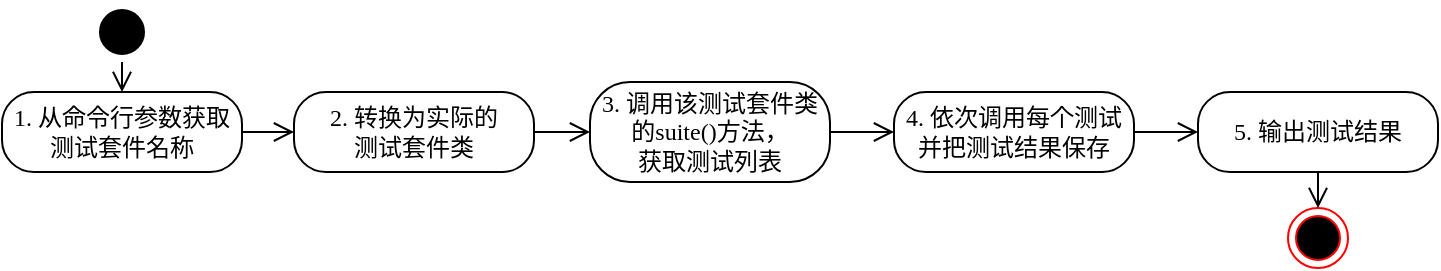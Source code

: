 <mxfile version="10.6.6" type="github"><diagram id="OHgAA4ZgMFPvwqiX71T0" name="Page-1"><mxGraphModel dx="1037" dy="447" grid="0" gridSize="10" guides="1" tooltips="1" connect="1" arrows="1" fold="1" page="1" pageScale="1" pageWidth="850" pageHeight="1100" math="0" shadow="0"><root><mxCell id="0"/><mxCell id="1" parent="0"/><mxCell id="t08AglkFLZ4zRsVI2LWJ-1" value="" style="ellipse;html=1;shape=startState;fillColor=#000000;strokeColor=#000000;fontFamily=SimSun;" parent="1" vertex="1"><mxGeometry x="158" y="150" width="30" height="30" as="geometry"/></mxCell><mxCell id="t08AglkFLZ4zRsVI2LWJ-2" value="" style="edgeStyle=orthogonalEdgeStyle;html=1;verticalAlign=bottom;endArrow=open;endSize=8;strokeColor=#000000;entryX=0.5;entryY=0;entryDx=0;entryDy=0;fontFamily=SimSun;" parent="1" source="t08AglkFLZ4zRsVI2LWJ-1" target="t08AglkFLZ4zRsVI2LWJ-3" edge="1"><mxGeometry relative="1" as="geometry"><mxPoint x="35" y="110" as="targetPoint"/><Array as="points"/></mxGeometry></mxCell><mxCell id="t08AglkFLZ4zRsVI2LWJ-3" value="1. 从命令行参数获取&lt;br&gt;测试套件名称&lt;br&gt;" style="rounded=1;whiteSpace=wrap;html=1;arcSize=40;fontColor=#000000;fillColor=#FFFFFF;strokeColor=#000000;fontFamily=SimSun;" parent="1" vertex="1"><mxGeometry x="113" y="195" width="120" height="40" as="geometry"/></mxCell><mxCell id="t08AglkFLZ4zRsVI2LWJ-4" value="" style="edgeStyle=orthogonalEdgeStyle;html=1;verticalAlign=bottom;endArrow=open;endSize=8;strokeColor=#000000;entryX=0;entryY=0.5;entryDx=0;entryDy=0;fontFamily=SimSun;" parent="1" source="t08AglkFLZ4zRsVI2LWJ-3" target="t08AglkFLZ4zRsVI2LWJ-5" edge="1"><mxGeometry relative="1" as="geometry"><mxPoint x="380" y="280" as="targetPoint"/><Array as="points"/></mxGeometry></mxCell><mxCell id="t08AglkFLZ4zRsVI2LWJ-5" value="2. 转换为实际的&lt;br&gt;测试套件类&lt;br&gt;" style="rounded=1;whiteSpace=wrap;html=1;arcSize=40;fontColor=#000000;fillColor=#FFFFFF;strokeColor=#000000;fontFamily=SimSun;" parent="1" vertex="1"><mxGeometry x="259" y="195" width="120" height="40" as="geometry"/></mxCell><mxCell id="t08AglkFLZ4zRsVI2LWJ-6" value="3. 调用该测试套件类&lt;br&gt;的suite()方法，&lt;br&gt;获取测试列表&lt;br&gt;" style="rounded=1;whiteSpace=wrap;html=1;arcSize=40;fontColor=#000000;fillColor=#FFFFFF;strokeColor=#000000;fontFamily=SimSun;" parent="1" vertex="1"><mxGeometry x="407" y="190" width="120" height="50" as="geometry"/></mxCell><mxCell id="t08AglkFLZ4zRsVI2LWJ-7" value="" style="edgeStyle=orthogonalEdgeStyle;html=1;verticalAlign=bottom;endArrow=open;endSize=8;strokeColor=#000000;entryX=0;entryY=0.5;entryDx=0;entryDy=0;fontFamily=SimSun;exitX=1;exitY=0.5;exitDx=0;exitDy=0;" parent="1" target="t08AglkFLZ4zRsVI2LWJ-6" edge="1" source="t08AglkFLZ4zRsVI2LWJ-5"><mxGeometry relative="1" as="geometry"><mxPoint x="390" y="280" as="targetPoint"/><mxPoint x="380" y="310" as="sourcePoint"/></mxGeometry></mxCell><mxCell id="t08AglkFLZ4zRsVI2LWJ-8" value="4. 依次调用每个测试&lt;br&gt;并把测试结果保存&lt;br&gt;" style="rounded=1;whiteSpace=wrap;html=1;arcSize=40;fontColor=#000000;fillColor=#FFFFFF;strokeColor=#000000;fontFamily=SimSun;" parent="1" vertex="1"><mxGeometry x="559" y="195" width="120" height="40" as="geometry"/></mxCell><mxCell id="t08AglkFLZ4zRsVI2LWJ-9" value="" style="ellipse;html=1;shape=endState;fillColor=#000000;strokeColor=#ff0000;fontFamily=SimSun;" parent="1" vertex="1"><mxGeometry x="756" y="253" width="30" height="30" as="geometry"/></mxCell><mxCell id="t08AglkFLZ4zRsVI2LWJ-10" value="" style="edgeStyle=orthogonalEdgeStyle;html=1;verticalAlign=bottom;endArrow=open;endSize=8;strokeColor=#000000;fontFamily=SimSun;exitX=1;exitY=0.5;exitDx=0;exitDy=0;" parent="1" target="t08AglkFLZ4zRsVI2LWJ-8" edge="1" source="t08AglkFLZ4zRsVI2LWJ-6"><mxGeometry relative="1" as="geometry"><mxPoint x="390" y="360" as="targetPoint"/><mxPoint x="541" y="215" as="sourcePoint"/></mxGeometry></mxCell><mxCell id="t08AglkFLZ4zRsVI2LWJ-11" value="" style="edgeStyle=orthogonalEdgeStyle;html=1;verticalAlign=bottom;endArrow=open;endSize=8;strokeColor=#000000;exitX=0.5;exitY=1;exitDx=0;exitDy=0;entryX=0.5;entryY=0;entryDx=0;entryDy=0;fontFamily=SimSun;" parent="1" source="sjNxuR-wEJDSIQwpxox2-1" target="t08AglkFLZ4zRsVI2LWJ-9" edge="1"><mxGeometry relative="1" as="geometry"><mxPoint x="400" y="370" as="targetPoint"/><mxPoint x="385" y="480" as="sourcePoint"/></mxGeometry></mxCell><mxCell id="sjNxuR-wEJDSIQwpxox2-1" value="5. 输出测试结果&lt;br&gt;" style="rounded=1;whiteSpace=wrap;html=1;arcSize=40;fontColor=#000000;fillColor=#FFFFFF;strokeColor=#000000;fontFamily=SimSun;" vertex="1" parent="1"><mxGeometry x="711" y="195" width="120" height="40" as="geometry"/></mxCell><mxCell id="sjNxuR-wEJDSIQwpxox2-2" value="" style="edgeStyle=orthogonalEdgeStyle;html=1;verticalAlign=bottom;endArrow=open;endSize=8;strokeColor=#000000;exitX=1;exitY=0.5;exitDx=0;exitDy=0;fontFamily=SimSun;" edge="1" parent="1" source="t08AglkFLZ4zRsVI2LWJ-8" target="sjNxuR-wEJDSIQwpxox2-1"><mxGeometry relative="1" as="geometry"><mxPoint x="374" y="590" as="targetPoint"/><mxPoint x="379" y="480" as="sourcePoint"/><Array as="points"><mxPoint x="708" y="215"/><mxPoint x="708" y="215"/></Array></mxGeometry></mxCell></root></mxGraphModel></diagram><diagram id="C03aMeLEnfFyIsaA6_qZ" name="Page-2"><mxGraphModel dx="1037" dy="447" grid="1" gridSize="10" guides="1" tooltips="1" connect="1" arrows="1" fold="1" page="1" pageScale="1" pageWidth="850" pageHeight="1100" math="0" shadow="0"><root><mxCell id="1F4ZW0nKBKERDxpYPehT-0"/><mxCell id="1F4ZW0nKBKERDxpYPehT-1" parent="1F4ZW0nKBKERDxpYPehT-0"/></root></mxGraphModel></diagram></mxfile>